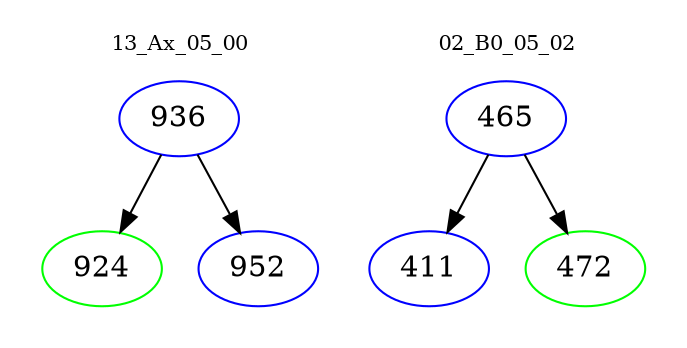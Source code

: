 digraph{
subgraph cluster_0 {
color = white
label = "13_Ax_05_00";
fontsize=10;
T0_936 [label="936", color="blue"]
T0_936 -> T0_924 [color="black"]
T0_924 [label="924", color="green"]
T0_936 -> T0_952 [color="black"]
T0_952 [label="952", color="blue"]
}
subgraph cluster_1 {
color = white
label = "02_B0_05_02";
fontsize=10;
T1_465 [label="465", color="blue"]
T1_465 -> T1_411 [color="black"]
T1_411 [label="411", color="blue"]
T1_465 -> T1_472 [color="black"]
T1_472 [label="472", color="green"]
}
}
